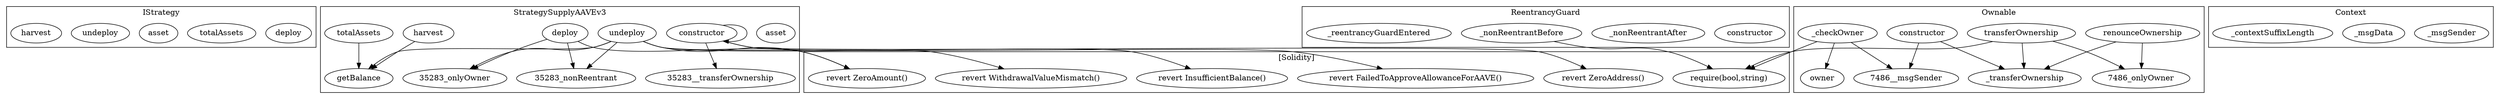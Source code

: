 strict digraph {
subgraph cluster_37703_IStrategy {
label = "IStrategy"
"37703_deploy" [label="deploy"]
"37703_totalAssets" [label="totalAssets"]
"37703_asset" [label="asset"]
"37703_undeploy" [label="undeploy"]
"37703_harvest" [label="harvest"]
}subgraph cluster_13424_ReentrancyGuard {
label = "ReentrancyGuard"
"13424_constructor" [label="constructor"]
"13424__nonReentrantAfter" [label="_nonReentrantAfter"]
"13424__nonReentrantBefore" [label="_nonReentrantBefore"]
"13424__reentrancyGuardEntered" [label="_reentrancyGuardEntered"]
}subgraph cluster_35283_StrategySupplyAAVEv3 {
label = "StrategySupplyAAVEv3"
"35283_asset" [label="asset"]
"35283_constructor" [label="constructor"]
"35283_deploy" [label="deploy"]
"35283_harvest" [label="harvest"]
"35283_getBalance" [label="getBalance"]
"35283_undeploy" [label="undeploy"]
"35283_totalAssets" [label="totalAssets"]
"35283_deploy" -> "35283_onlyOwner"
"35283_undeploy" -> "35283_nonReentrant"
"35283_harvest" -> "35283_getBalance"
"35283_undeploy" -> "35283_onlyOwner"
"35283_constructor" -> "35283__transferOwnership"
"35283_undeploy" -> "35283_getBalance"
"35283_constructor" -> "35283_constructor"
"35283_totalAssets" -> "35283_getBalance"
"35283_deploy" -> "35283_nonReentrant"
}subgraph cluster_17436_Context {
label = "Context"
"17436__msgSender" [label="_msgSender"]
"17436__msgData" [label="_msgData"]
"17436__contextSuffixLength" [label="_contextSuffixLength"]
}subgraph cluster_7486_Ownable {
label = "Ownable"
"7486_constructor" [label="constructor"]
"7486__transferOwnership" [label="_transferOwnership"]
"7486_renounceOwnership" [label="renounceOwnership"]
"7486__checkOwner" [label="_checkOwner"]
"7486_owner" [label="owner"]
"7486_transferOwnership" [label="transferOwnership"]
"7486__checkOwner" -> "7486_owner"
"7486__checkOwner" -> "7486__msgSender"
"7486_constructor" -> "7486__msgSender"
"7486_transferOwnership" -> "7486_onlyOwner"
"7486_renounceOwnership" -> "7486_onlyOwner"
"7486_constructor" -> "7486__transferOwnership"
"7486_transferOwnership" -> "7486__transferOwnership"
"7486_renounceOwnership" -> "7486__transferOwnership"
}subgraph cluster_solidity {
label = "[Solidity]"
"revert FailedToApproveAllowanceForAAVE()" 
"revert InsufficientBalance()" 
"revert ZeroAddress()" 
"require(bool,string)" 
"revert ZeroAmount()" 
"revert WithdrawalValueMismatch()" 
"35283_constructor" -> "revert ZeroAddress()"
"35283_undeploy" -> "revert InsufficientBalance()"
"7486_transferOwnership" -> "require(bool,string)"
"35283_constructor" -> "revert FailedToApproveAllowanceForAAVE()"
"13424__nonReentrantBefore" -> "require(bool,string)"
"35283_undeploy" -> "revert WithdrawalValueMismatch()"
"35283_deploy" -> "revert ZeroAmount()"
"35283_undeploy" -> "revert ZeroAmount()"
"7486__checkOwner" -> "require(bool,string)"
}
}